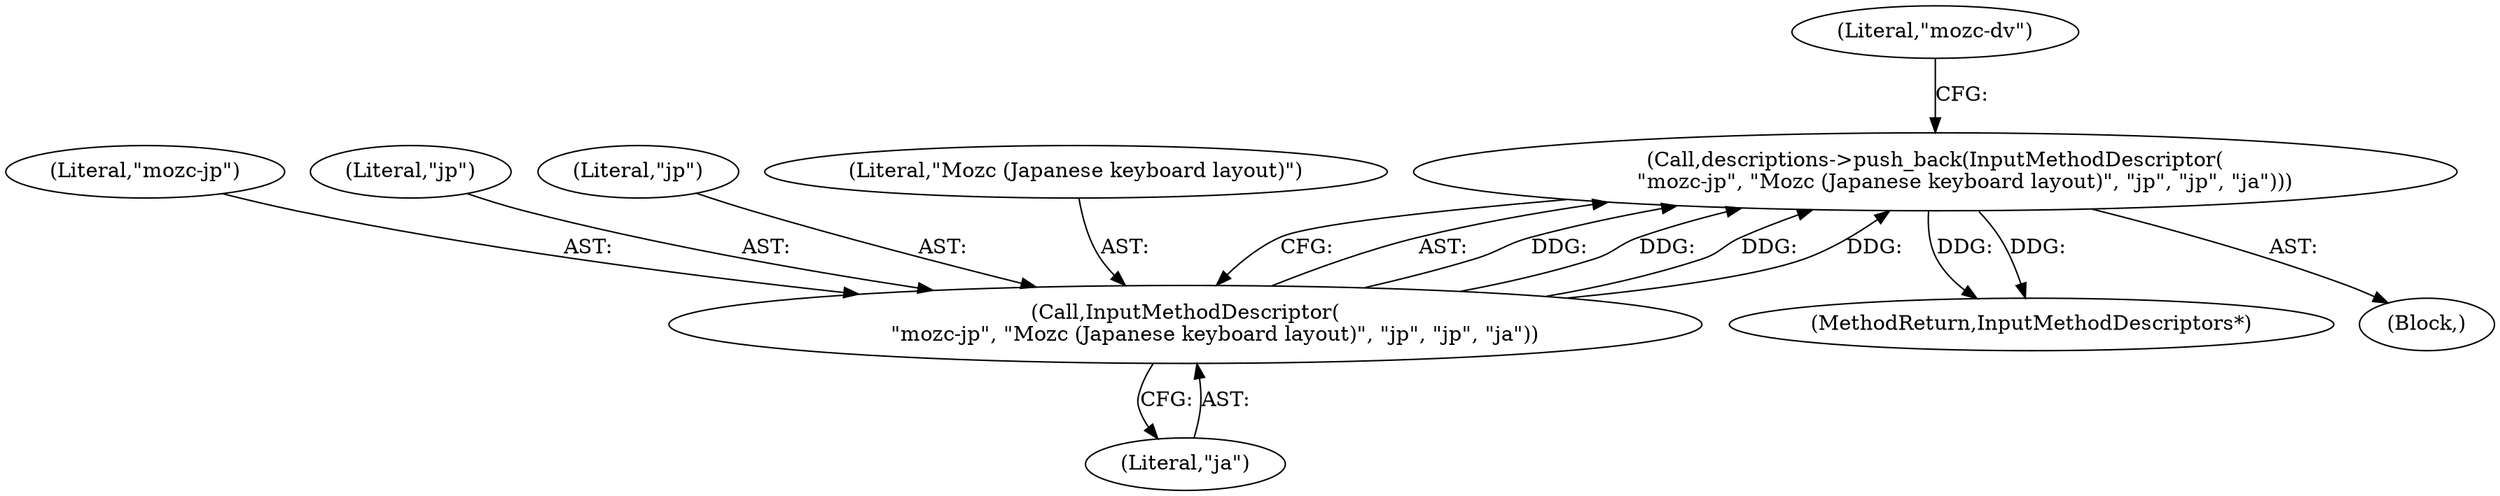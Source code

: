 digraph "1_Chrome_dc7b094a338c6c521f918f478e993f0f74bbea0d_12@del" {
"1000180" [label="(Call,descriptions->push_back(InputMethodDescriptor(\n         \"mozc-jp\", \"Mozc (Japanese keyboard layout)\", \"jp\", \"jp\", \"ja\")))"];
"1000181" [label="(Call,InputMethodDescriptor(\n         \"mozc-jp\", \"Mozc (Japanese keyboard layout)\", \"jp\", \"jp\", \"ja\"))"];
"1000182" [label="(Literal,\"mozc-jp\")"];
"1000184" [label="(Literal,\"jp\")"];
"1000181" [label="(Call,InputMethodDescriptor(\n         \"mozc-jp\", \"Mozc (Japanese keyboard layout)\", \"jp\", \"jp\", \"ja\"))"];
"1000581" [label="(MethodReturn,InputMethodDescriptors*)"];
"1000101" [label="(Block,)"];
"1000185" [label="(Literal,\"jp\")"];
"1000186" [label="(Literal,\"ja\")"];
"1000183" [label="(Literal,\"Mozc (Japanese keyboard layout)\")"];
"1000180" [label="(Call,descriptions->push_back(InputMethodDescriptor(\n         \"mozc-jp\", \"Mozc (Japanese keyboard layout)\", \"jp\", \"jp\", \"ja\")))"];
"1000189" [label="(Literal,\"mozc-dv\")"];
"1000180" -> "1000101"  [label="AST: "];
"1000180" -> "1000181"  [label="CFG: "];
"1000181" -> "1000180"  [label="AST: "];
"1000189" -> "1000180"  [label="CFG: "];
"1000180" -> "1000581"  [label="DDG: "];
"1000180" -> "1000581"  [label="DDG: "];
"1000181" -> "1000180"  [label="DDG: "];
"1000181" -> "1000180"  [label="DDG: "];
"1000181" -> "1000180"  [label="DDG: "];
"1000181" -> "1000180"  [label="DDG: "];
"1000181" -> "1000186"  [label="CFG: "];
"1000182" -> "1000181"  [label="AST: "];
"1000183" -> "1000181"  [label="AST: "];
"1000184" -> "1000181"  [label="AST: "];
"1000185" -> "1000181"  [label="AST: "];
"1000186" -> "1000181"  [label="AST: "];
}
